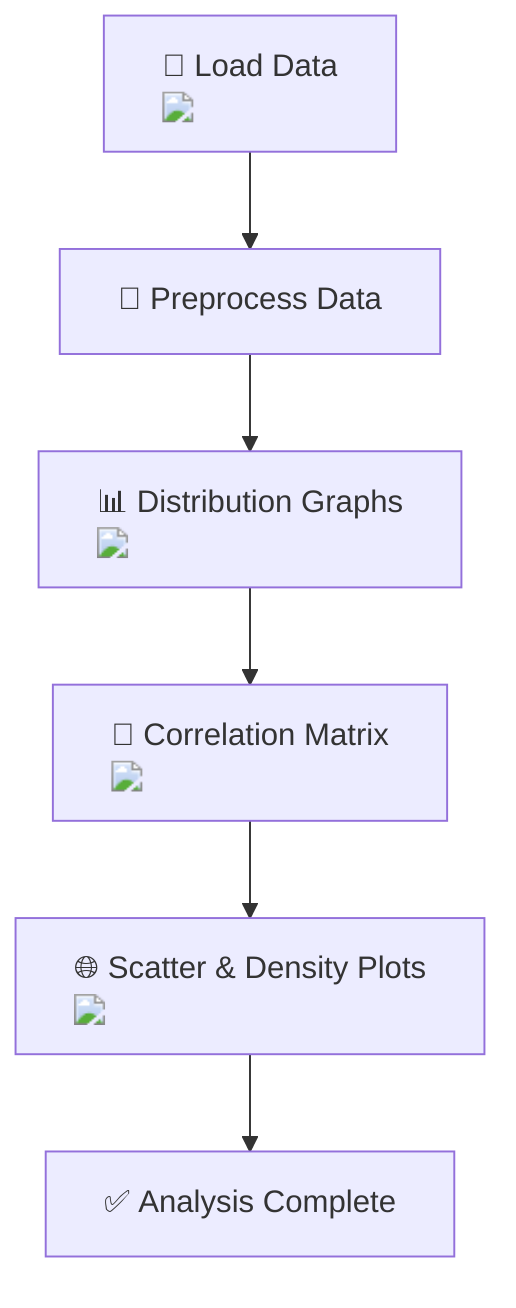flowchart TD
    A["📂 Load Data <img src='icons/file.svg' />"] --> B["🧹 Preprocess Data"]
    B --> C["📊 Distribution Graphs <img src='dummy_plots/hist_template.svg' />"]
    C --> D["🔗 Correlation Matrix <img src='dummy_plots/scatter_plot_template.svg' />"]
    D --> E["🌐 Scatter & Density Plots <img src='dummy_plots/scatter_plot_template.svg' />"]
    E --> F["✅ Analysis Complete"]